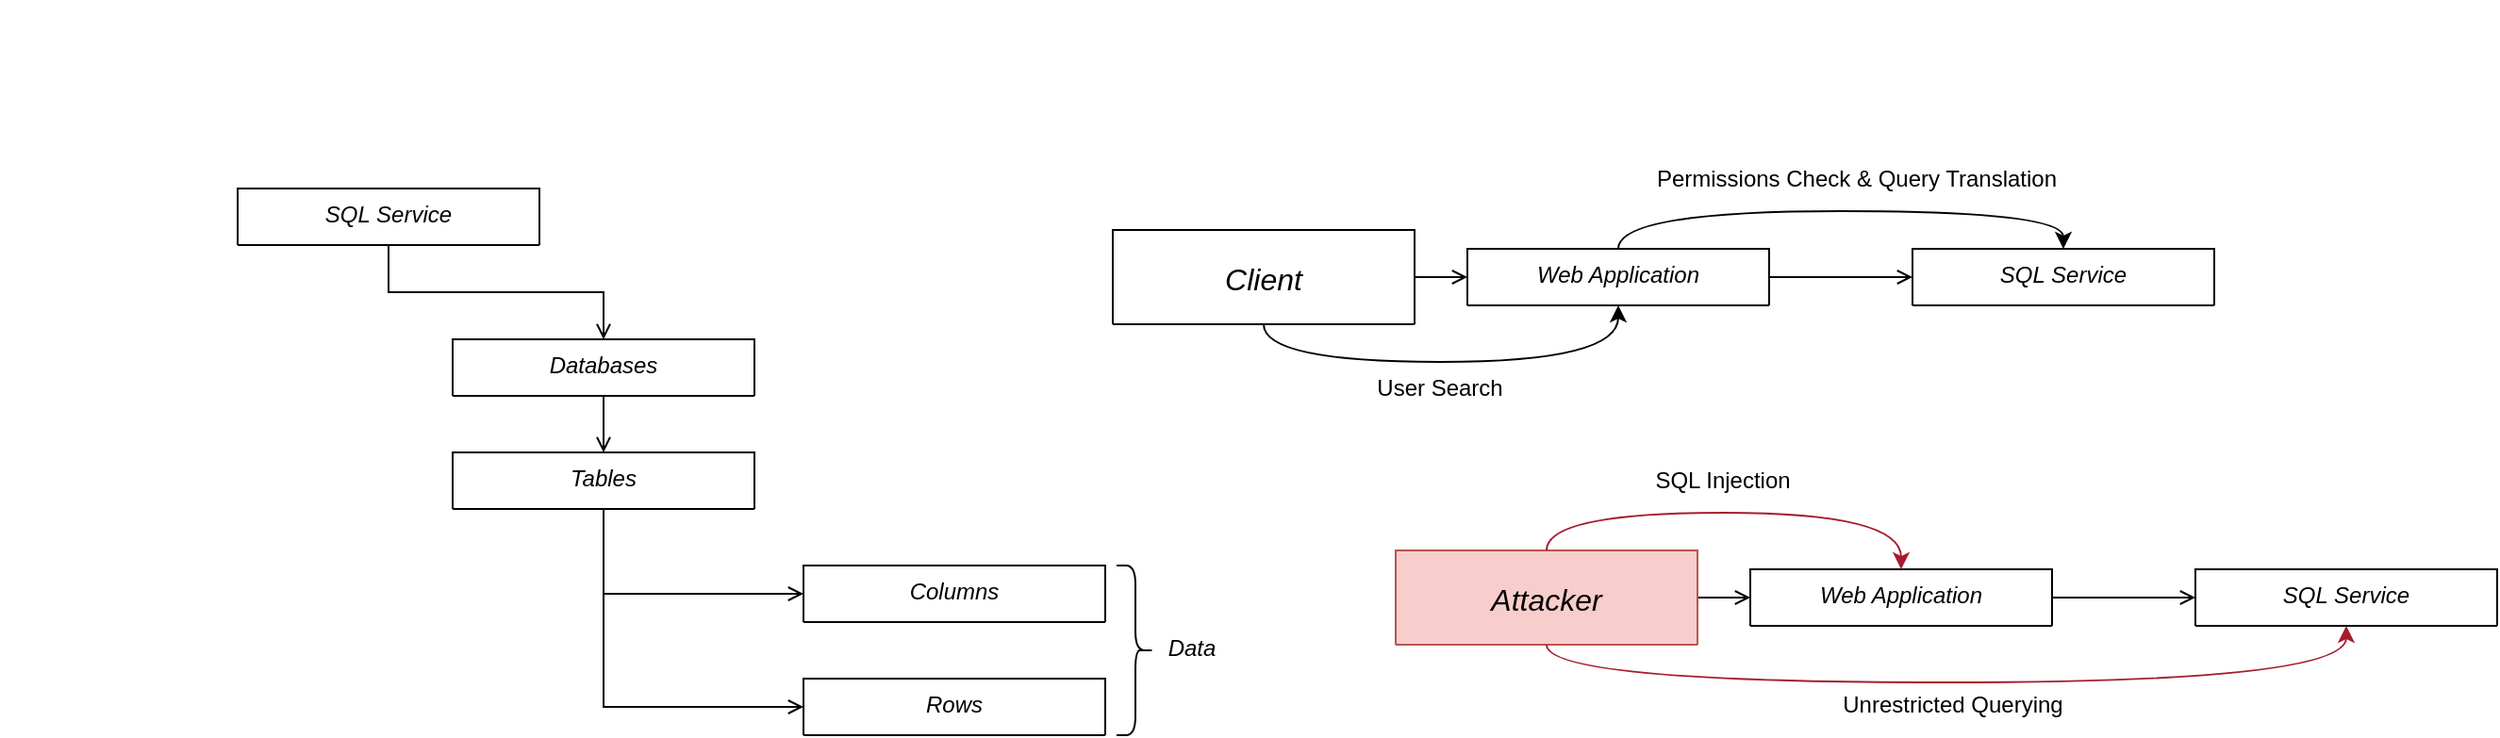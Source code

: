 <mxfile version="24.0.3" type="github">
  <diagram id="C5RBs43oDa-KdzZeNtuy" name="Page-1">
    <mxGraphModel dx="733" dy="384" grid="1" gridSize="10" guides="1" tooltips="1" connect="1" arrows="1" fold="1" page="1" pageScale="1" pageWidth="1920" pageHeight="1200" math="0" shadow="0">
      <root>
        <mxCell id="WIyWlLk6GJQsqaUBKTNV-0" />
        <mxCell id="WIyWlLk6GJQsqaUBKTNV-1" parent="WIyWlLk6GJQsqaUBKTNV-0" />
        <mxCell id="aTMzqUqCG7v4e6XRjTnj-0" style="edgeStyle=orthogonalEdgeStyle;rounded=0;orthogonalLoop=1;jettySize=auto;html=1;exitX=1;exitY=0.5;exitDx=0;exitDy=0;entryX=0;entryY=0.5;entryDx=0;entryDy=0;endArrow=open;endFill=0;" edge="1" parent="WIyWlLk6GJQsqaUBKTNV-1" source="aTMzqUqCG7v4e6XRjTnj-1" target="aTMzqUqCG7v4e6XRjTnj-3">
          <mxGeometry relative="1" as="geometry" />
        </mxCell>
        <mxCell id="jBZkMTEzwiifRTvel74y-9" value="" style="group" connectable="0" vertex="1" parent="WIyWlLk6GJQsqaUBKTNV-1">
          <mxGeometry x="146" y="120" width="460" height="290" as="geometry" />
        </mxCell>
        <mxCell id="jBZkMTEzwiifRTvel74y-10" value="SQL Service" style="swimlane;fontStyle=2;align=center;verticalAlign=top;childLayout=stackLayout;horizontal=1;startSize=138;horizontalStack=0;resizeParent=1;resizeLast=0;collapsible=1;marginBottom=0;rounded=0;shadow=0;strokeWidth=1;" vertex="1" parent="jBZkMTEzwiifRTvel74y-9">
          <mxGeometry width="160" height="30" as="geometry">
            <mxRectangle x="230" y="140" width="160" height="26" as="alternateBounds" />
          </mxGeometry>
        </mxCell>
        <mxCell id="jBZkMTEzwiifRTvel74y-11" value="" style="endArrow=open;shadow=0;strokeWidth=1;rounded=0;endFill=1;edgeStyle=elbowEdgeStyle;elbow=vertical;entryX=0.5;entryY=0;entryDx=0;entryDy=0;" edge="1" parent="jBZkMTEzwiifRTvel74y-9" source="jBZkMTEzwiifRTvel74y-10" target="jBZkMTEzwiifRTvel74y-13">
          <mxGeometry x="0.5" y="41" relative="1" as="geometry">
            <mxPoint x="160" y="72" as="sourcePoint" />
            <mxPoint x="288" y="69" as="targetPoint" />
            <mxPoint x="-40" y="32" as="offset" />
          </mxGeometry>
        </mxCell>
        <mxCell id="jBZkMTEzwiifRTvel74y-12" style="edgeStyle=orthogonalEdgeStyle;rounded=0;orthogonalLoop=1;jettySize=auto;html=1;exitX=0.5;exitY=1;exitDx=0;exitDy=0;entryX=0.5;entryY=0;entryDx=0;entryDy=0;endArrow=open;endFill=0;" edge="1" parent="jBZkMTEzwiifRTvel74y-9" source="jBZkMTEzwiifRTvel74y-13" target="jBZkMTEzwiifRTvel74y-15">
          <mxGeometry relative="1" as="geometry" />
        </mxCell>
        <mxCell id="jBZkMTEzwiifRTvel74y-13" value="Databases" style="swimlane;fontStyle=2;align=center;verticalAlign=top;childLayout=stackLayout;horizontal=1;startSize=138;horizontalStack=0;resizeParent=1;resizeLast=0;collapsible=1;marginBottom=0;rounded=0;shadow=0;strokeWidth=1;" vertex="1" parent="jBZkMTEzwiifRTvel74y-9">
          <mxGeometry x="114" y="80" width="160" height="30" as="geometry">
            <mxRectangle x="230" y="140" width="160" height="26" as="alternateBounds" />
          </mxGeometry>
        </mxCell>
        <mxCell id="jBZkMTEzwiifRTvel74y-14" style="edgeStyle=orthogonalEdgeStyle;rounded=0;orthogonalLoop=1;jettySize=auto;html=1;exitX=0.5;exitY=1;exitDx=0;exitDy=0;entryX=0;entryY=0.5;entryDx=0;entryDy=0;endArrow=open;endFill=0;" edge="1" parent="jBZkMTEzwiifRTvel74y-9" source="jBZkMTEzwiifRTvel74y-15" target="jBZkMTEzwiifRTvel74y-16">
          <mxGeometry relative="1" as="geometry" />
        </mxCell>
        <mxCell id="jBZkMTEzwiifRTvel74y-15" value="Tables" style="swimlane;fontStyle=2;align=center;verticalAlign=top;childLayout=stackLayout;horizontal=1;startSize=138;horizontalStack=0;resizeParent=1;resizeLast=0;collapsible=1;marginBottom=0;rounded=0;shadow=0;strokeWidth=1;" vertex="1" parent="jBZkMTEzwiifRTvel74y-9">
          <mxGeometry x="114" y="140" width="160" height="30" as="geometry">
            <mxRectangle x="230" y="140" width="160" height="26" as="alternateBounds" />
          </mxGeometry>
        </mxCell>
        <mxCell id="jBZkMTEzwiifRTvel74y-16" value="Columns" style="swimlane;fontStyle=2;align=center;verticalAlign=top;childLayout=stackLayout;horizontal=1;startSize=138;horizontalStack=0;resizeParent=1;resizeLast=0;collapsible=1;marginBottom=0;rounded=0;shadow=0;strokeWidth=1;" vertex="1" parent="jBZkMTEzwiifRTvel74y-9">
          <mxGeometry x="300" y="200" width="160" height="30" as="geometry">
            <mxRectangle x="230" y="140" width="160" height="26" as="alternateBounds" />
          </mxGeometry>
        </mxCell>
        <mxCell id="jBZkMTEzwiifRTvel74y-17" value="Rows" style="swimlane;fontStyle=2;align=center;verticalAlign=top;childLayout=stackLayout;horizontal=1;startSize=138;horizontalStack=0;resizeParent=1;resizeLast=0;collapsible=1;marginBottom=0;rounded=0;shadow=0;strokeWidth=1;" vertex="1" parent="jBZkMTEzwiifRTvel74y-9">
          <mxGeometry x="300" y="260" width="160" height="30" as="geometry">
            <mxRectangle x="520" y="380" width="160" height="26" as="alternateBounds" />
          </mxGeometry>
        </mxCell>
        <mxCell id="jBZkMTEzwiifRTvel74y-18" style="edgeStyle=orthogonalEdgeStyle;rounded=0;orthogonalLoop=1;jettySize=auto;html=1;exitX=0.5;exitY=1;exitDx=0;exitDy=0;entryX=0;entryY=0.5;entryDx=0;entryDy=0;endArrow=open;endFill=0;" edge="1" parent="jBZkMTEzwiifRTvel74y-9" source="jBZkMTEzwiifRTvel74y-15" target="jBZkMTEzwiifRTvel74y-17">
          <mxGeometry relative="1" as="geometry">
            <mxPoint x="170.0" y="180" as="sourcePoint" />
            <mxPoint x="276.0" y="225" as="targetPoint" />
          </mxGeometry>
        </mxCell>
        <mxCell id="aTMzqUqCG7v4e6XRjTnj-1" value="Client" style="swimlane;fontStyle=2;align=center;verticalAlign=middle;childLayout=stackLayout;horizontal=1;startSize=138;horizontalStack=0;resizeParent=1;resizeLast=0;collapsible=1;marginBottom=0;rounded=0;shadow=0;strokeWidth=1;fontSize=16;" vertex="1" parent="WIyWlLk6GJQsqaUBKTNV-1">
          <mxGeometry x="610" y="142" width="160" height="50" as="geometry">
            <mxRectangle x="230" y="140" width="160" height="26" as="alternateBounds" />
          </mxGeometry>
        </mxCell>
        <mxCell id="jBZkMTEzwiifRTvel74y-19" value="" style="shape=curlyBracket;whiteSpace=wrap;html=1;rounded=1;flipH=1;labelPosition=right;verticalLabelPosition=middle;align=left;verticalAlign=middle;" vertex="1" parent="WIyWlLk6GJQsqaUBKTNV-1">
          <mxGeometry x="612" y="320" width="20" height="90" as="geometry" />
        </mxCell>
        <mxCell id="aTMzqUqCG7v4e6XRjTnj-2" style="edgeStyle=orthogonalEdgeStyle;rounded=0;orthogonalLoop=1;jettySize=auto;html=1;exitX=1;exitY=0.5;exitDx=0;exitDy=0;endArrow=open;endFill=0;" edge="1" parent="WIyWlLk6GJQsqaUBKTNV-1" source="aTMzqUqCG7v4e6XRjTnj-3" target="aTMzqUqCG7v4e6XRjTnj-4">
          <mxGeometry relative="1" as="geometry" />
        </mxCell>
        <mxCell id="jBZkMTEzwiifRTvel74y-20" value="&lt;i&gt;Data&lt;/i&gt;" style="text;strokeColor=none;align=center;fillColor=none;html=1;verticalAlign=middle;whiteSpace=wrap;rounded=0;" vertex="1" parent="WIyWlLk6GJQsqaUBKTNV-1">
          <mxGeometry x="622" y="349" width="60" height="30" as="geometry" />
        </mxCell>
        <mxCell id="aTMzqUqCG7v4e6XRjTnj-3" value="Web Application" style="swimlane;fontStyle=2;align=center;verticalAlign=top;childLayout=stackLayout;horizontal=1;startSize=138;horizontalStack=0;resizeParent=1;resizeLast=0;collapsible=1;marginBottom=0;rounded=0;shadow=0;strokeWidth=1;" vertex="1" parent="WIyWlLk6GJQsqaUBKTNV-1">
          <mxGeometry x="798" y="152" width="160" height="30" as="geometry">
            <mxRectangle x="230" y="140" width="160" height="26" as="alternateBounds" />
          </mxGeometry>
        </mxCell>
        <mxCell id="aTMzqUqCG7v4e6XRjTnj-4" value="SQL Service" style="swimlane;fontStyle=2;align=center;verticalAlign=top;childLayout=stackLayout;horizontal=1;startSize=138;horizontalStack=0;resizeParent=1;resizeLast=0;collapsible=1;marginBottom=0;rounded=0;shadow=0;strokeWidth=1;" vertex="1" parent="WIyWlLk6GJQsqaUBKTNV-1">
          <mxGeometry x="1034" y="152" width="160" height="30" as="geometry">
            <mxRectangle x="230" y="140" width="160" height="26" as="alternateBounds" />
          </mxGeometry>
        </mxCell>
        <mxCell id="aTMzqUqCG7v4e6XRjTnj-5" value="" style="edgeStyle=orthogonalEdgeStyle;orthogonalLoop=1;jettySize=auto;html=1;rounded=0;curved=1;exitX=0.5;exitY=0;exitDx=0;exitDy=0;entryX=0.5;entryY=0;entryDx=0;entryDy=0;" edge="1" parent="WIyWlLk6GJQsqaUBKTNV-1" source="aTMzqUqCG7v4e6XRjTnj-3" target="aTMzqUqCG7v4e6XRjTnj-4">
          <mxGeometry width="80" relative="1" as="geometry">
            <mxPoint x="874" y="282" as="sourcePoint" />
            <mxPoint x="954" y="282" as="targetPoint" />
          </mxGeometry>
        </mxCell>
        <mxCell id="aTMzqUqCG7v4e6XRjTnj-6" value="Permissions Check &amp;amp; Query Translation" style="text;html=1;align=center;verticalAlign=middle;resizable=0;points=[];autosize=1;strokeColor=none;fillColor=none;" vertex="1" parent="WIyWlLk6GJQsqaUBKTNV-1">
          <mxGeometry x="894" y="100" width="220" height="30" as="geometry" />
        </mxCell>
        <mxCell id="aTMzqUqCG7v4e6XRjTnj-7" value="" style="edgeStyle=orthogonalEdgeStyle;orthogonalLoop=1;jettySize=auto;html=1;rounded=0;exitX=0.5;exitY=1;exitDx=0;exitDy=0;curved=1;entryX=0.5;entryY=1;entryDx=0;entryDy=0;" edge="1" parent="WIyWlLk6GJQsqaUBKTNV-1" source="aTMzqUqCG7v4e6XRjTnj-1" target="aTMzqUqCG7v4e6XRjTnj-3">
          <mxGeometry width="80" relative="1" as="geometry">
            <mxPoint x="874" y="282" as="sourcePoint" />
            <mxPoint x="954" y="282" as="targetPoint" />
          </mxGeometry>
        </mxCell>
        <mxCell id="aTMzqUqCG7v4e6XRjTnj-8" value="User Search" style="text;html=1;align=center;verticalAlign=middle;resizable=0;points=[];autosize=1;strokeColor=none;fillColor=none;" vertex="1" parent="WIyWlLk6GJQsqaUBKTNV-1">
          <mxGeometry x="743" y="211" width="80" height="30" as="geometry" />
        </mxCell>
        <mxCell id="aTMzqUqCG7v4e6XRjTnj-9" value="" style="group" vertex="1" connectable="0" parent="WIyWlLk6GJQsqaUBKTNV-1">
          <mxGeometry x="20" y="20" width="536" height="290" as="geometry" />
        </mxCell>
        <mxCell id="aTMzqUqCG7v4e6XRjTnj-19" value="" style="group" vertex="1" connectable="0" parent="WIyWlLk6GJQsqaUBKTNV-1">
          <mxGeometry x="760" y="260" width="584" height="149" as="geometry" />
        </mxCell>
        <mxCell id="aTMzqUqCG7v4e6XRjTnj-10" style="edgeStyle=orthogonalEdgeStyle;rounded=0;orthogonalLoop=1;jettySize=auto;html=1;exitX=1;exitY=0.5;exitDx=0;exitDy=0;entryX=0;entryY=0.5;entryDx=0;entryDy=0;endArrow=open;endFill=0;" edge="1" parent="aTMzqUqCG7v4e6XRjTnj-19" source="aTMzqUqCG7v4e6XRjTnj-11" target="aTMzqUqCG7v4e6XRjTnj-13">
          <mxGeometry relative="1" as="geometry" />
        </mxCell>
        <mxCell id="aTMzqUqCG7v4e6XRjTnj-11" value="Attacker" style="swimlane;fontStyle=2;align=center;verticalAlign=middle;childLayout=stackLayout;horizontal=1;startSize=138;horizontalStack=0;resizeParent=1;resizeLast=0;collapsible=1;marginBottom=0;rounded=0;shadow=0;strokeWidth=1;fontSize=16;strokeColor=#b85450;fillColor=#f8cecc;" vertex="1" parent="aTMzqUqCG7v4e6XRjTnj-19">
          <mxGeometry y="52" width="160" height="50" as="geometry">
            <mxRectangle x="230" y="140" width="160" height="26" as="alternateBounds" />
          </mxGeometry>
        </mxCell>
        <mxCell id="aTMzqUqCG7v4e6XRjTnj-12" style="edgeStyle=orthogonalEdgeStyle;rounded=0;orthogonalLoop=1;jettySize=auto;html=1;exitX=1;exitY=0.5;exitDx=0;exitDy=0;endArrow=open;endFill=0;" edge="1" parent="aTMzqUqCG7v4e6XRjTnj-19" source="aTMzqUqCG7v4e6XRjTnj-13" target="aTMzqUqCG7v4e6XRjTnj-14">
          <mxGeometry relative="1" as="geometry" />
        </mxCell>
        <mxCell id="aTMzqUqCG7v4e6XRjTnj-13" value="Web Application" style="swimlane;fontStyle=2;align=center;verticalAlign=top;childLayout=stackLayout;horizontal=1;startSize=138;horizontalStack=0;resizeParent=1;resizeLast=0;collapsible=1;marginBottom=0;rounded=0;shadow=0;strokeWidth=1;" vertex="1" parent="aTMzqUqCG7v4e6XRjTnj-19">
          <mxGeometry x="188" y="62" width="160" height="30" as="geometry">
            <mxRectangle x="230" y="140" width="160" height="26" as="alternateBounds" />
          </mxGeometry>
        </mxCell>
        <mxCell id="aTMzqUqCG7v4e6XRjTnj-14" value="SQL Service" style="swimlane;fontStyle=2;align=center;verticalAlign=top;childLayout=stackLayout;horizontal=1;startSize=138;horizontalStack=0;resizeParent=1;resizeLast=0;collapsible=1;marginBottom=0;rounded=0;shadow=0;strokeWidth=1;" vertex="1" parent="aTMzqUqCG7v4e6XRjTnj-19">
          <mxGeometry x="424" y="62" width="160" height="30" as="geometry">
            <mxRectangle x="230" y="140" width="160" height="26" as="alternateBounds" />
          </mxGeometry>
        </mxCell>
        <mxCell id="aTMzqUqCG7v4e6XRjTnj-15" value="" style="edgeStyle=orthogonalEdgeStyle;orthogonalLoop=1;jettySize=auto;html=1;rounded=0;curved=1;exitX=0.5;exitY=0;exitDx=0;exitDy=0;entryX=0.5;entryY=0;entryDx=0;entryDy=0;strokeColor=#a51d2d;" edge="1" parent="aTMzqUqCG7v4e6XRjTnj-19" source="aTMzqUqCG7v4e6XRjTnj-11" target="aTMzqUqCG7v4e6XRjTnj-13">
          <mxGeometry width="80" relative="1" as="geometry">
            <mxPoint x="264" y="192" as="sourcePoint" />
            <mxPoint x="344" y="192" as="targetPoint" />
          </mxGeometry>
        </mxCell>
        <mxCell id="aTMzqUqCG7v4e6XRjTnj-16" value="SQL Injection" style="text;html=1;align=center;verticalAlign=middle;resizable=0;points=[];autosize=1;strokeColor=none;fillColor=none;" vertex="1" parent="aTMzqUqCG7v4e6XRjTnj-19">
          <mxGeometry x="128" width="90" height="30" as="geometry" />
        </mxCell>
        <mxCell id="aTMzqUqCG7v4e6XRjTnj-17" value="" style="edgeStyle=orthogonalEdgeStyle;orthogonalLoop=1;jettySize=auto;html=1;rounded=0;exitX=0.5;exitY=1;exitDx=0;exitDy=0;curved=1;entryX=0.5;entryY=1;entryDx=0;entryDy=0;strokeColor=#a51d2d;" edge="1" parent="aTMzqUqCG7v4e6XRjTnj-19" source="aTMzqUqCG7v4e6XRjTnj-11" target="aTMzqUqCG7v4e6XRjTnj-14">
          <mxGeometry width="80" relative="1" as="geometry">
            <mxPoint x="264" y="192" as="sourcePoint" />
            <mxPoint x="344" y="192" as="targetPoint" />
          </mxGeometry>
        </mxCell>
        <mxCell id="aTMzqUqCG7v4e6XRjTnj-18" value="Unrestricted Querying" style="text;html=1;align=center;verticalAlign=middle;resizable=0;points=[];autosize=1;strokeColor=none;fillColor=none;" vertex="1" parent="aTMzqUqCG7v4e6XRjTnj-19">
          <mxGeometry x="230" y="119" width="130" height="30" as="geometry" />
        </mxCell>
      </root>
    </mxGraphModel>
  </diagram>
</mxfile>
